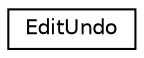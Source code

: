 digraph G
{
  edge [fontname="Helvetica",fontsize="10",labelfontname="Helvetica",labelfontsize="10"];
  node [fontname="Helvetica",fontsize="10",shape=record];
  rankdir="LR";
  Node1 [label="EditUndo",height=0.2,width=0.4,color="black", fillcolor="white", style="filled",URL="$struct_edit_undo.html"];
}
